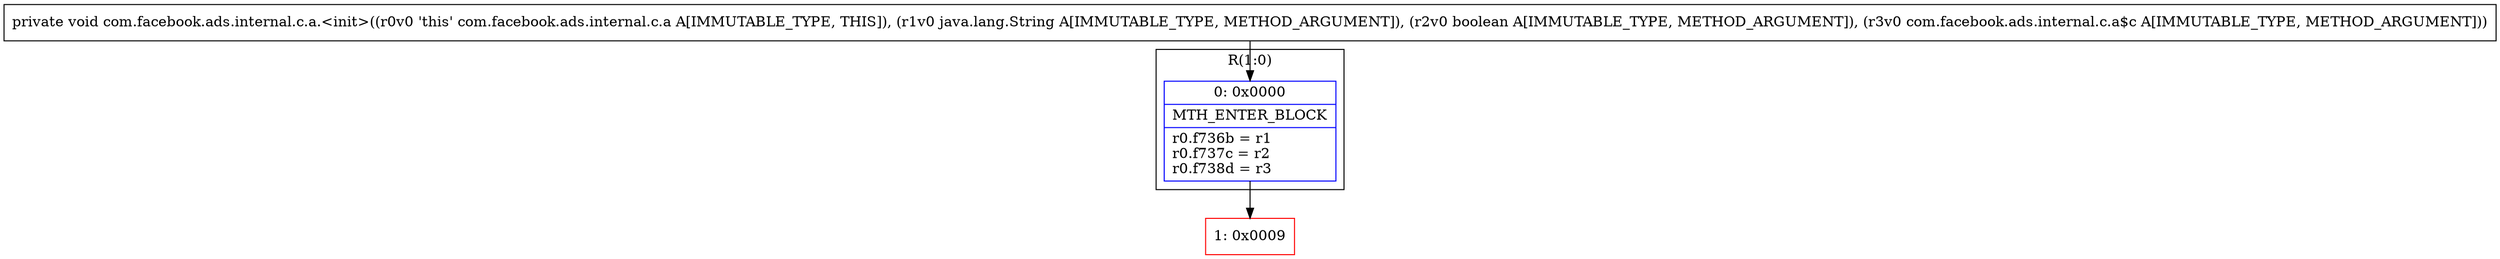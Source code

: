 digraph "CFG forcom.facebook.ads.internal.c.a.\<init\>(Ljava\/lang\/String;ZLcom\/facebook\/ads\/internal\/c\/a$c;)V" {
subgraph cluster_Region_151405718 {
label = "R(1:0)";
node [shape=record,color=blue];
Node_0 [shape=record,label="{0\:\ 0x0000|MTH_ENTER_BLOCK\l|r0.f736b = r1\lr0.f737c = r2\lr0.f738d = r3\l}"];
}
Node_1 [shape=record,color=red,label="{1\:\ 0x0009}"];
MethodNode[shape=record,label="{private void com.facebook.ads.internal.c.a.\<init\>((r0v0 'this' com.facebook.ads.internal.c.a A[IMMUTABLE_TYPE, THIS]), (r1v0 java.lang.String A[IMMUTABLE_TYPE, METHOD_ARGUMENT]), (r2v0 boolean A[IMMUTABLE_TYPE, METHOD_ARGUMENT]), (r3v0 com.facebook.ads.internal.c.a$c A[IMMUTABLE_TYPE, METHOD_ARGUMENT])) }"];
MethodNode -> Node_0;
Node_0 -> Node_1;
}

